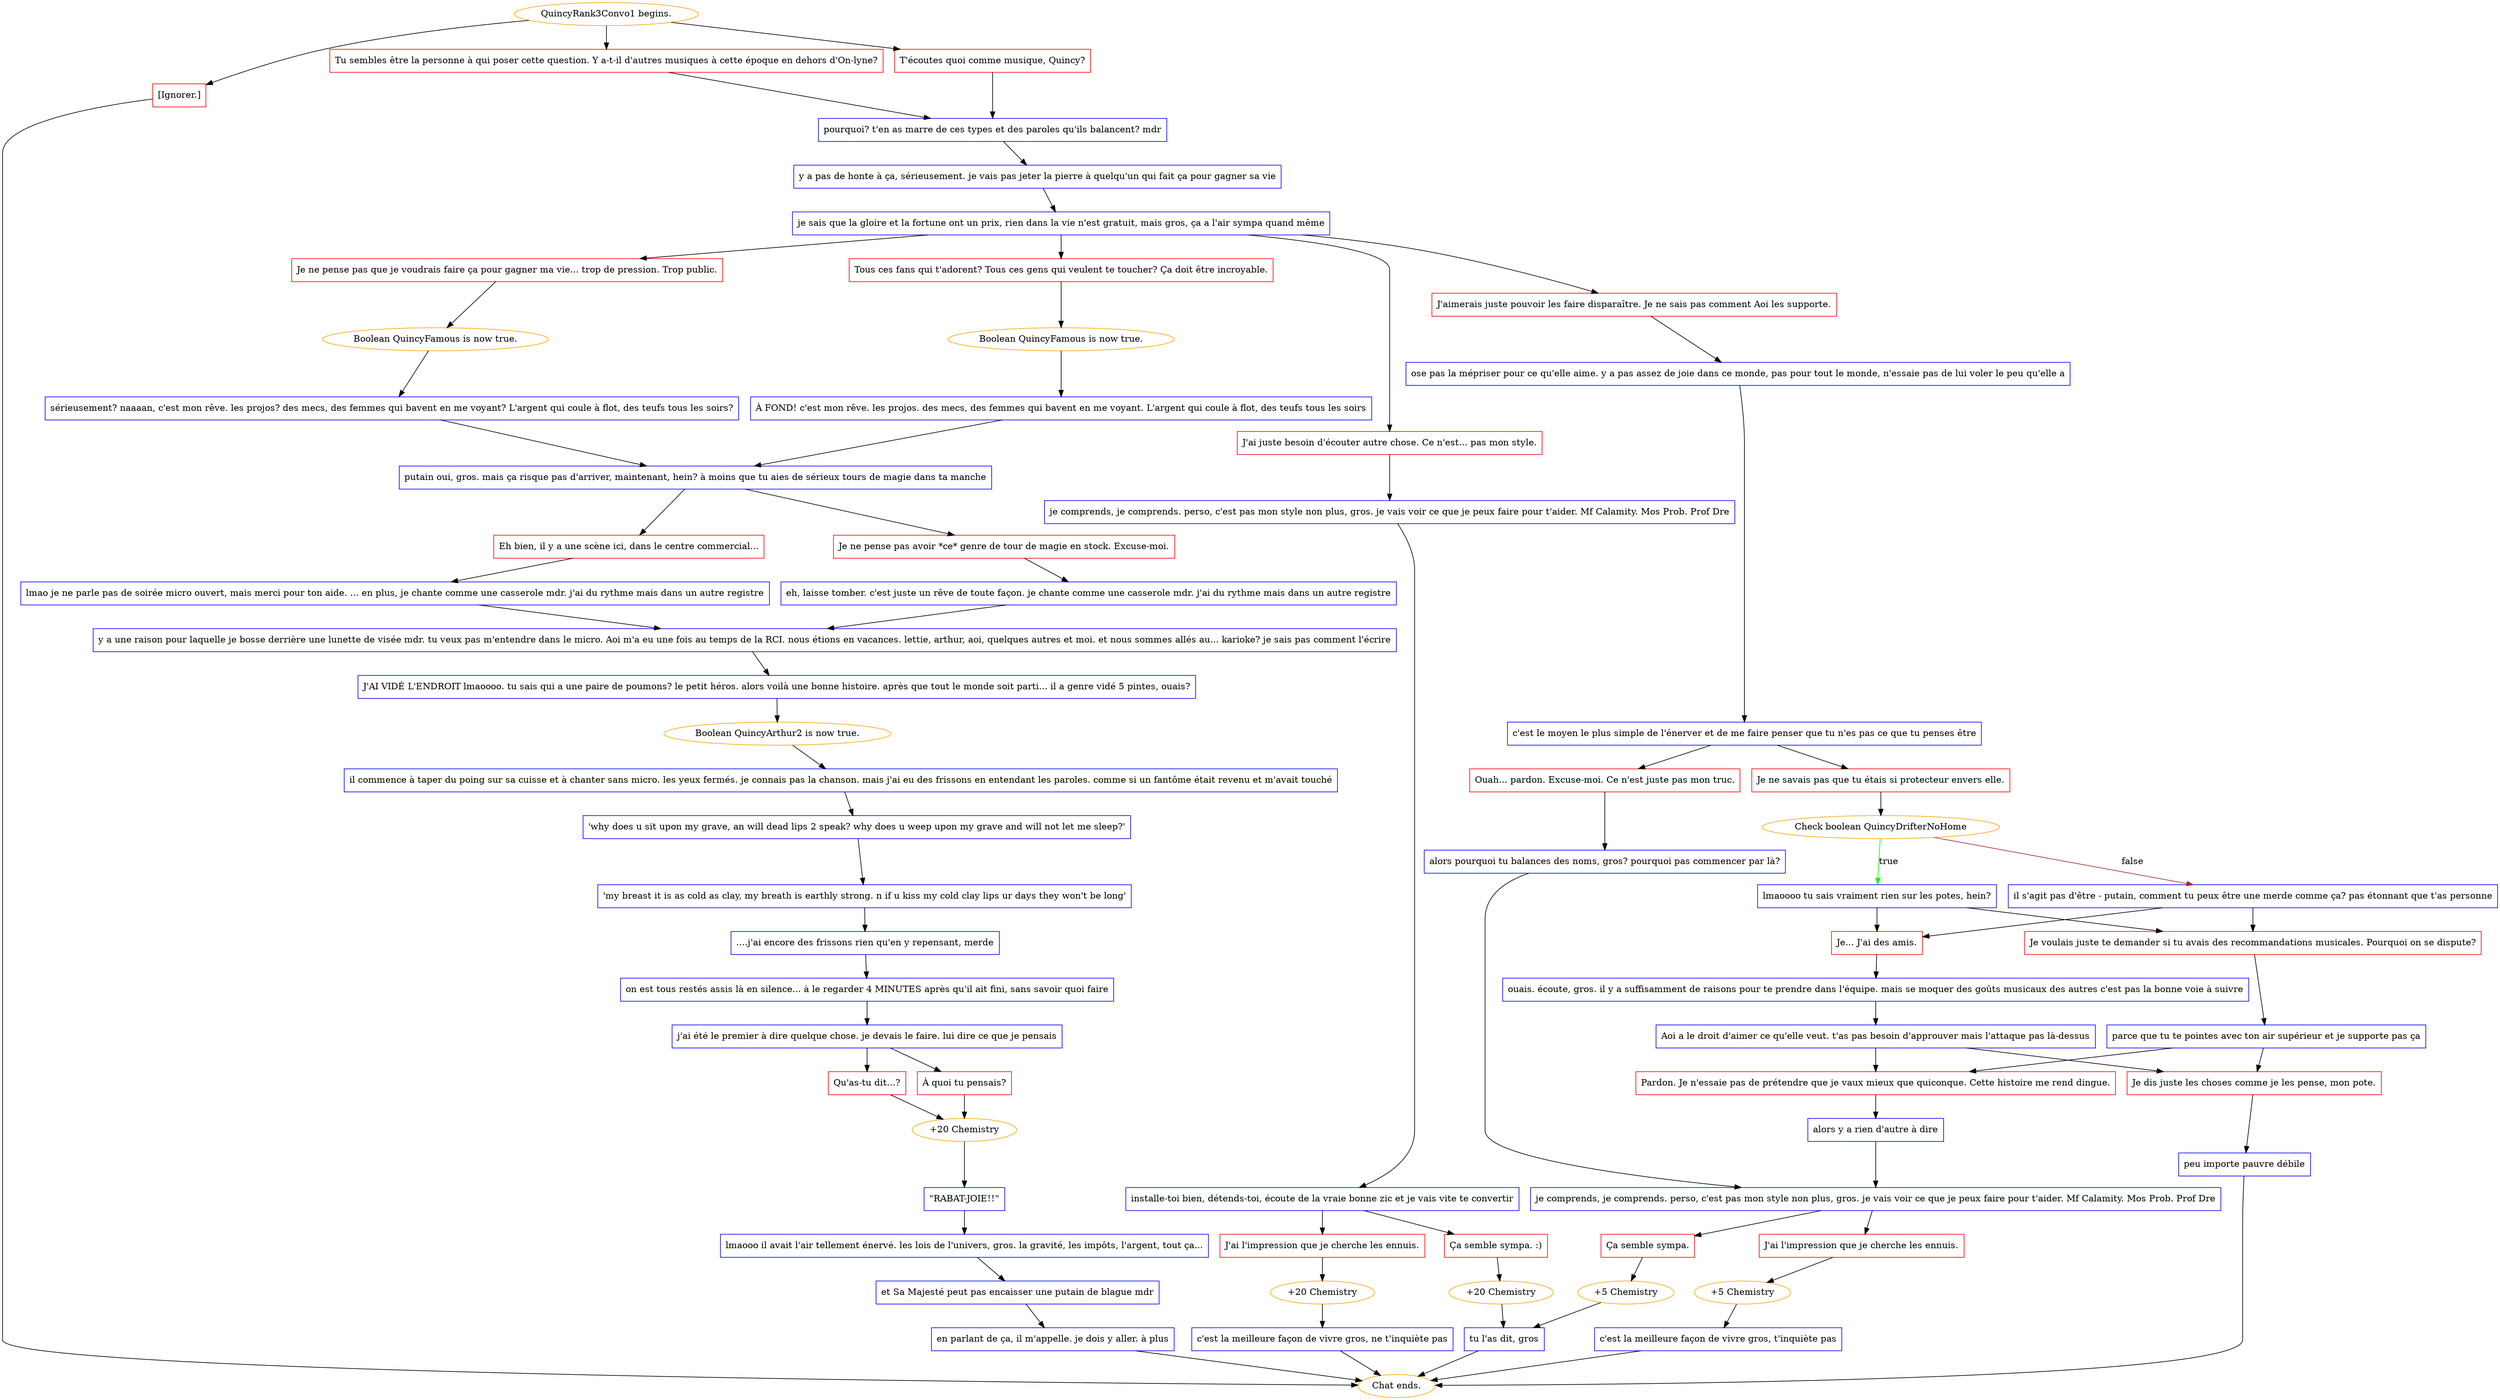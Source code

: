 digraph {
	"QuincyRank3Convo1 begins." [color=orange];
		"QuincyRank3Convo1 begins." -> j608109973;
		"QuincyRank3Convo1 begins." -> j2932199733;
		"QuincyRank3Convo1 begins." -> j3055069876;
	j608109973 [label="Tu sembles être la personne à qui poser cette question. Y a-t-il d'autres musiques à cette époque en dehors d'On-lyne?",shape=box,color=red];
		j608109973 -> j2809297136;
	j2932199733 [label="T'écoutes quoi comme musique, Quincy?",shape=box,color=red];
		j2932199733 -> j2809297136;
	j3055069876 [label="[Ignorer.]",shape=box,color=red];
		j3055069876 -> "Chat ends.";
	j2809297136 [label="pourquoi? t'en as marre de ces types et des paroles qu'ils balancent? mdr",shape=box,color=blue];
		j2809297136 -> j437319292;
	"Chat ends." [color=orange];
	j437319292 [label="y a pas de honte à ça, sérieusement. je vais pas jeter la pierre à quelqu'un qui fait ça pour gagner sa vie",shape=box,color=blue];
		j437319292 -> j3117163094;
	j3117163094 [label="je sais que la gloire et la fortune ont un prix, rien dans la vie n'est gratuit, mais gros, ça a l'air sympa quand même",shape=box,color=blue];
		j3117163094 -> j1096196430;
		j3117163094 -> j462802311;
		j3117163094 -> j696462396;
		j3117163094 -> j3477713770;
	j1096196430 [label="J'ai juste besoin d'écouter autre chose. Ce n'est... pas mon style.",shape=box,color=red];
		j1096196430 -> j915205732;
	j462802311 [label="Je ne pense pas que je voudrais faire ça pour gagner ma vie... trop de pression. Trop public.",shape=box,color=red];
		j462802311 -> j2527854825;
	j696462396 [label="Tous ces fans qui t'adorent? Tous ces gens qui veulent te toucher? Ça doit être incroyable.",shape=box,color=red];
		j696462396 -> j3889902479;
	j3477713770 [label="J'aimerais juste pouvoir les faire disparaître. Je ne sais pas comment Aoi les supporte.",shape=box,color=red];
		j3477713770 -> j3722140056;
	j915205732 [label="je comprends, je comprends. perso, c'est pas mon style non plus, gros. je vais voir ce que je peux faire pour t'aider. Mf Calamity. Mos Prob. Prof Dre",shape=box,color=blue];
		j915205732 -> j1488330446;
	j2527854825 [label="Boolean QuincyFamous is now true.",color=orange];
		j2527854825 -> j2143924561;
	j3889902479 [label="Boolean QuincyFamous is now true.",color=orange];
		j3889902479 -> j349116077;
	j3722140056 [label="ose pas la mépriser pour ce qu'elle aime. y a pas assez de joie dans ce monde, pas pour tout le monde, n'essaie pas de lui voler le peu qu'elle a",shape=box,color=blue];
		j3722140056 -> j3456420501;
	j1488330446 [label="installe-toi bien, détends-toi, écoute de la vraie bonne zic et je vais vite te convertir",shape=box,color=blue];
		j1488330446 -> j539692281;
		j1488330446 -> j2024754180;
	j2143924561 [label="sérieusement? naaaan, c'est mon rêve. les projos? des mecs, des femmes qui bavent en me voyant? L'argent qui coule à flot, des teufs tous les soirs?",shape=box,color=blue];
		j2143924561 -> j274394062;
	j349116077 [label="À FOND! c'est mon rêve. les projos. des mecs, des femmes qui bavent en me voyant. L'argent qui coule à flot, des teufs tous les soirs",shape=box,color=blue];
		j349116077 -> j274394062;
	j3456420501 [label="c'est le moyen le plus simple de l'énerver et de me faire penser que tu n'es pas ce que tu penses être",shape=box,color=blue];
		j3456420501 -> j3101719928;
		j3456420501 -> j3881174129;
	j539692281 [label="Ça semble sympa. :)",shape=box,color=red];
		j539692281 -> j2364715669;
	j2024754180 [label="J'ai l'impression que je cherche les ennuis.",shape=box,color=red];
		j2024754180 -> j1119734553;
	j274394062 [label="putain oui, gros. mais ça risque pas d'arriver, maintenant, hein? à moins que tu aies de sérieux tours de magie dans ta manche",shape=box,color=blue];
		j274394062 -> j734143487;
		j274394062 -> j7210183;
	j3101719928 [label="Ouah... pardon. Excuse-moi. Ce n'est juste pas mon truc.",shape=box,color=red];
		j3101719928 -> j484494328;
	j3881174129 [label="Je ne savais pas que tu étais si protecteur envers elle.",shape=box,color=red];
		j3881174129 -> j2662504253;
	j2364715669 [label="+20 Chemistry",color=orange];
		j2364715669 -> j2947316272;
	j1119734553 [label="+20 Chemistry",color=orange];
		j1119734553 -> j857581284;
	j734143487 [label="Eh bien, il y a une scène ici, dans le centre commercial...",shape=box,color=red];
		j734143487 -> j2761822282;
	j7210183 [label="Je ne pense pas avoir *ce* genre de tour de magie en stock. Excuse-moi.",shape=box,color=red];
		j7210183 -> j984384320;
	j484494328 [label="alors pourquoi tu balances des noms, gros? pourquoi pas commencer par là?",shape=box,color=blue];
		j484494328 -> j1197106089;
	j2662504253 [label="Check boolean QuincyDrifterNoHome",color=orange];
		j2662504253 -> j828300068 [label=true,color=green];
		j2662504253 -> j2200575311 [label=false,color=brown];
	j2947316272 [label="tu l'as dit, gros",shape=box,color=blue];
		j2947316272 -> "Chat ends.";
	j857581284 [label="c'est la meilleure façon de vivre gros, ne t'inquiète pas",shape=box,color=blue];
		j857581284 -> "Chat ends.";
	j2761822282 [label="lmao je ne parle pas de soirée micro ouvert, mais merci pour ton aide. ... en plus, je chante comme une casserole mdr. j'ai du rythme mais dans un autre registre",shape=box,color=blue];
		j2761822282 -> j3654189972;
	j984384320 [label="eh, laisse tomber. c'est juste un rêve de toute façon. je chante comme une casserole mdr. j'ai du rythme mais dans un autre registre",shape=box,color=blue];
		j984384320 -> j3654189972;
	j1197106089 [label="je comprends, je comprends. perso, c'est pas mon style non plus, gros. je vais voir ce que je peux faire pour t'aider. Mf Calamity. Mos Prob. Prof Dre",shape=box,color=blue];
		j1197106089 -> j4134550412;
		j1197106089 -> j1764210575;
	j828300068 [label="lmaoooo tu sais vraiment rien sur les potes, hein?",shape=box,color=blue];
		j828300068 -> j56651627;
		j828300068 -> j3685813352;
	j2200575311 [label="il s'agit pas d'être - putain, comment tu peux être une merde comme ça? pas étonnant que t'as personne",shape=box,color=blue];
		j2200575311 -> j56651627;
		j2200575311 -> j3685813352;
	j3654189972 [label="y a une raison pour laquelle je bosse derrière une lunette de visée mdr. tu veux pas m'entendre dans le micro. Aoi m'a eu une fois au temps de la RCI. nous étions en vacances. lettie, arthur, aoi, quelques autres et moi. et nous sommes allés au... karioke? je sais pas comment l'écrire",shape=box,color=blue];
		j3654189972 -> j1067912451;
	j4134550412 [label="Ça semble sympa.",shape=box,color=red];
		j4134550412 -> j3198944252;
	j1764210575 [label="J'ai l'impression que je cherche les ennuis.",shape=box,color=red];
		j1764210575 -> j377459039;
	j56651627 [label="Je... J'ai des amis.",shape=box,color=red];
		j56651627 -> j2874886523;
	j3685813352 [label="Je voulais juste te demander si tu avais des recommandations musicales. Pourquoi on se dispute?",shape=box,color=red];
		j3685813352 -> j3703399357;
	j1067912451 [label="J'AI VIDÉ L'ENDROIT lmaoooo. tu sais qui a une paire de poumons? le petit héros. alors voilà une bonne histoire. après que tout le monde soit parti... il a genre vidé 5 pintes, ouais?",shape=box,color=blue];
		j1067912451 -> j2034697139;
	j3198944252 [label="+5 Chemistry",color=orange];
		j3198944252 -> j2947316272;
	j377459039 [label="+5 Chemistry",color=orange];
		j377459039 -> j1739805591;
	j2874886523 [label="ouais. écoute, gros. il y a suffisamment de raisons pour te prendre dans l'équipe. mais se moquer des goûts musicaux des autres c'est pas la bonne voie à suivre",shape=box,color=blue];
		j2874886523 -> j170355264;
	j3703399357 [label="parce que tu te pointes avec ton air supérieur et je supporte pas ça",shape=box,color=blue];
		j3703399357 -> j1546362354;
		j3703399357 -> j3818677301;
	j2034697139 [label="Boolean QuincyArthur2 is now true.",color=orange];
		j2034697139 -> j499351954;
	j1739805591 [label="c'est la meilleure façon de vivre gros, t'inquiète pas",shape=box,color=blue];
		j1739805591 -> "Chat ends.";
	j170355264 [label="Aoi a le droit d'aimer ce qu'elle veut. t'as pas besoin d'approuver mais l'attaque pas là-dessus",shape=box,color=blue];
		j170355264 -> j1546362354;
		j170355264 -> j3818677301;
	j1546362354 [label="Pardon. Je n'essaie pas de prétendre que je vaux mieux que quiconque. Cette histoire me rend dingue.",shape=box,color=red];
		j1546362354 -> j360914371;
	j3818677301 [label="Je dis juste les choses comme je les pense, mon pote.",shape=box,color=red];
		j3818677301 -> j3958255495;
	j499351954 [label="il commence à taper du poing sur sa cuisse et à chanter sans micro. les yeux fermés. je connais pas la chanson. mais j'ai eu des frissons en entendant les paroles. comme si un fantôme était revenu et m'avait touché",shape=box,color=blue];
		j499351954 -> j3828925214;
	j360914371 [label="alors y a rien d'autre à dire",shape=box,color=blue];
		j360914371 -> j1197106089;
	j3958255495 [label="peu importe pauvre débile",shape=box,color=blue];
		j3958255495 -> "Chat ends.";
	j3828925214 [label="'why does u sit upon my grave, an will dead lips 2 speak? why does u weep upon my grave and will not let me sleep?'",shape=box,color=blue];
		j3828925214 -> j901774139;
	j901774139 [label="'my breast it is as cold as clay, my breath is earthly strong. n if u kiss my cold clay lips ur days they won't be long'",shape=box,color=blue];
		j901774139 -> j3864756636;
	j3864756636 [label="....j'ai encore des frissons rien qu'en y repensant, merde",shape=box,color=blue];
		j3864756636 -> j1527120777;
	j1527120777 [label="on est tous restés assis là en silence... à le regarder 4 MINUTES après qu'il ait fini, sans savoir quoi faire",shape=box,color=blue];
		j1527120777 -> j1614740900;
	j1614740900 [label="j'ai été le premier à dire quelque chose. je devais le faire. lui dire ce que je pensais",shape=box,color=blue];
		j1614740900 -> j3915280122;
		j1614740900 -> j212284489;
	j3915280122 [label="Qu'as-tu dit...?",shape=box,color=red];
		j3915280122 -> j3179376221;
	j212284489 [label="À quoi tu pensais?",shape=box,color=red];
		j212284489 -> j3179376221;
	j3179376221 [label="+20 Chemistry",color=orange];
		j3179376221 -> j2012941221;
	j2012941221 [label="\"RABAT-JOIE!!\"",shape=box,color=blue];
		j2012941221 -> j2336168256;
	j2336168256 [label="lmaooo il avait l'air tellement énervé. les lois de l'univers, gros. la gravité, les impôts, l'argent, tout ça...",shape=box,color=blue];
		j2336168256 -> j2109179378;
	j2109179378 [label="et Sa Majesté peut pas encaisser une putain de blague mdr",shape=box,color=blue];
		j2109179378 -> j4055190399;
	j4055190399 [label="en parlant de ça, il m'appelle. je dois y aller. à plus",shape=box,color=blue];
		j4055190399 -> "Chat ends.";
}